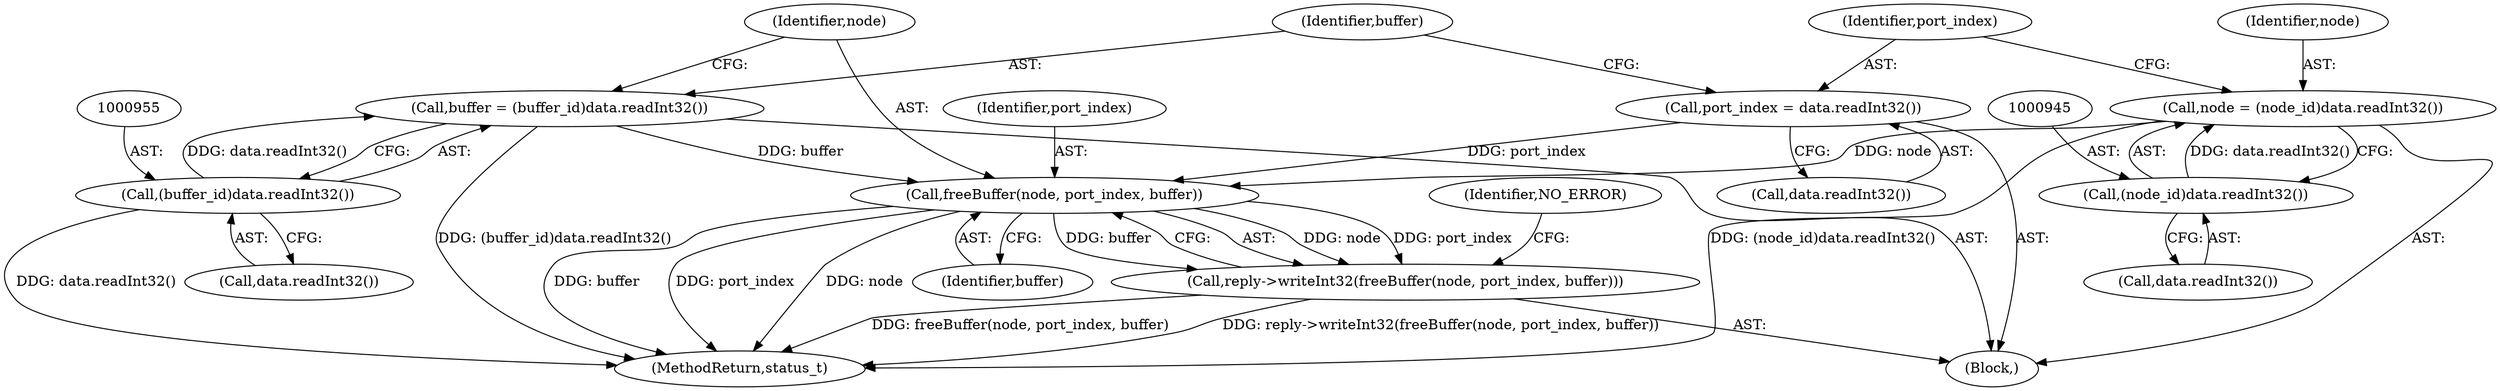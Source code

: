 digraph "0_Android_1171e7c047bf79e7c93342bb6a812c9edd86aa84@API" {
"1000958" [label="(Call,freeBuffer(node, port_index, buffer))"];
"1000942" [label="(Call,node = (node_id)data.readInt32())"];
"1000944" [label="(Call,(node_id)data.readInt32())"];
"1000948" [label="(Call,port_index = data.readInt32())"];
"1000952" [label="(Call,buffer = (buffer_id)data.readInt32())"];
"1000954" [label="(Call,(buffer_id)data.readInt32())"];
"1000957" [label="(Call,reply->writeInt32(freeBuffer(node, port_index, buffer)))"];
"1000954" [label="(Call,(buffer_id)data.readInt32())"];
"1000956" [label="(Call,data.readInt32())"];
"1000963" [label="(Identifier,NO_ERROR)"];
"1000959" [label="(Identifier,node)"];
"1000948" [label="(Call,port_index = data.readInt32())"];
"1000949" [label="(Identifier,port_index)"];
"1000950" [label="(Call,data.readInt32())"];
"1000944" [label="(Call,(node_id)data.readInt32())"];
"1000952" [label="(Call,buffer = (buffer_id)data.readInt32())"];
"1000936" [label="(Block,)"];
"1000946" [label="(Call,data.readInt32())"];
"1001075" [label="(MethodReturn,status_t)"];
"1000957" [label="(Call,reply->writeInt32(freeBuffer(node, port_index, buffer)))"];
"1000943" [label="(Identifier,node)"];
"1000958" [label="(Call,freeBuffer(node, port_index, buffer))"];
"1000953" [label="(Identifier,buffer)"];
"1000960" [label="(Identifier,port_index)"];
"1000961" [label="(Identifier,buffer)"];
"1000942" [label="(Call,node = (node_id)data.readInt32())"];
"1000958" -> "1000957"  [label="AST: "];
"1000958" -> "1000961"  [label="CFG: "];
"1000959" -> "1000958"  [label="AST: "];
"1000960" -> "1000958"  [label="AST: "];
"1000961" -> "1000958"  [label="AST: "];
"1000957" -> "1000958"  [label="CFG: "];
"1000958" -> "1001075"  [label="DDG: buffer"];
"1000958" -> "1001075"  [label="DDG: port_index"];
"1000958" -> "1001075"  [label="DDG: node"];
"1000958" -> "1000957"  [label="DDG: node"];
"1000958" -> "1000957"  [label="DDG: port_index"];
"1000958" -> "1000957"  [label="DDG: buffer"];
"1000942" -> "1000958"  [label="DDG: node"];
"1000948" -> "1000958"  [label="DDG: port_index"];
"1000952" -> "1000958"  [label="DDG: buffer"];
"1000942" -> "1000936"  [label="AST: "];
"1000942" -> "1000944"  [label="CFG: "];
"1000943" -> "1000942"  [label="AST: "];
"1000944" -> "1000942"  [label="AST: "];
"1000949" -> "1000942"  [label="CFG: "];
"1000942" -> "1001075"  [label="DDG: (node_id)data.readInt32()"];
"1000944" -> "1000942"  [label="DDG: data.readInt32()"];
"1000944" -> "1000946"  [label="CFG: "];
"1000945" -> "1000944"  [label="AST: "];
"1000946" -> "1000944"  [label="AST: "];
"1000948" -> "1000936"  [label="AST: "];
"1000948" -> "1000950"  [label="CFG: "];
"1000949" -> "1000948"  [label="AST: "];
"1000950" -> "1000948"  [label="AST: "];
"1000953" -> "1000948"  [label="CFG: "];
"1000952" -> "1000936"  [label="AST: "];
"1000952" -> "1000954"  [label="CFG: "];
"1000953" -> "1000952"  [label="AST: "];
"1000954" -> "1000952"  [label="AST: "];
"1000959" -> "1000952"  [label="CFG: "];
"1000952" -> "1001075"  [label="DDG: (buffer_id)data.readInt32()"];
"1000954" -> "1000952"  [label="DDG: data.readInt32()"];
"1000954" -> "1000956"  [label="CFG: "];
"1000955" -> "1000954"  [label="AST: "];
"1000956" -> "1000954"  [label="AST: "];
"1000954" -> "1001075"  [label="DDG: data.readInt32()"];
"1000957" -> "1000936"  [label="AST: "];
"1000963" -> "1000957"  [label="CFG: "];
"1000957" -> "1001075"  [label="DDG: reply->writeInt32(freeBuffer(node, port_index, buffer))"];
"1000957" -> "1001075"  [label="DDG: freeBuffer(node, port_index, buffer)"];
}
